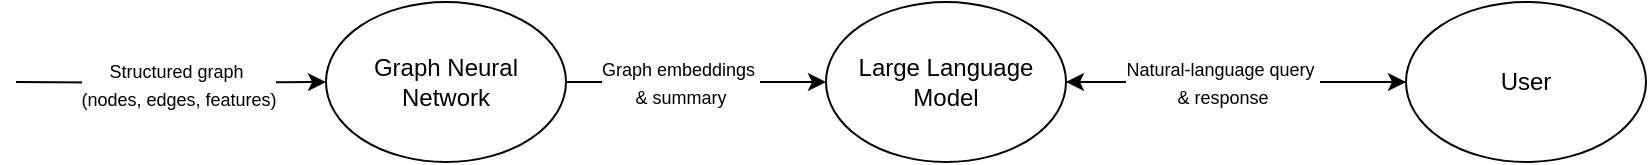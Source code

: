 <mxfile version="28.2.4">
  <diagram name="Page-1" id="JUovkKYCvi2NKrRDeC8q">
    <mxGraphModel dx="1844" dy="540" grid="1" gridSize="10" guides="1" tooltips="1" connect="1" arrows="1" fold="1" page="1" pageScale="1" pageWidth="850" pageHeight="1100" math="0" shadow="0">
      <root>
        <mxCell id="0" />
        <mxCell id="1" parent="0" />
        <mxCell id="UWtmCfZB-Didg86jIDm0-3" value="" style="edgeStyle=orthogonalEdgeStyle;rounded=0;orthogonalLoop=1;jettySize=auto;html=1;" edge="1" parent="1" source="UWtmCfZB-Didg86jIDm0-1" target="UWtmCfZB-Didg86jIDm0-2">
          <mxGeometry relative="1" as="geometry" />
        </mxCell>
        <mxCell id="UWtmCfZB-Didg86jIDm0-11" value="&lt;font style=&quot;font-size: 9px;&quot;&gt;Graph embeddings&amp;nbsp;&lt;/font&gt;&lt;div&gt;&lt;font style=&quot;font-size: 9px;&quot;&gt;&amp;amp; summary&lt;/font&gt;&lt;/div&gt;" style="edgeLabel;html=1;align=center;verticalAlign=middle;resizable=0;points=[];" vertex="1" connectable="0" parent="UWtmCfZB-Didg86jIDm0-3">
          <mxGeometry x="-0.125" relative="1" as="geometry">
            <mxPoint as="offset" />
          </mxGeometry>
        </mxCell>
        <mxCell id="UWtmCfZB-Didg86jIDm0-5" value="" style="rounded=0;orthogonalLoop=1;jettySize=auto;html=1;edgeStyle=orthogonalEdgeStyle;" edge="1" parent="1" source="UWtmCfZB-Didg86jIDm0-2" target="UWtmCfZB-Didg86jIDm0-4">
          <mxGeometry relative="1" as="geometry" />
        </mxCell>
        <mxCell id="UWtmCfZB-Didg86jIDm0-1" value="Graph Neural Network" style="ellipse;whiteSpace=wrap;html=1;" vertex="1" parent="1">
          <mxGeometry x="25" y="240" width="120" height="80" as="geometry" />
        </mxCell>
        <mxCell id="UWtmCfZB-Didg86jIDm0-2" value="Large Language Model" style="ellipse;whiteSpace=wrap;html=1;" vertex="1" parent="1">
          <mxGeometry x="275" y="240" width="120" height="80" as="geometry" />
        </mxCell>
        <mxCell id="UWtmCfZB-Didg86jIDm0-6" value="" style="edgeStyle=orthogonalEdgeStyle;rounded=0;orthogonalLoop=1;jettySize=auto;html=1;" edge="1" parent="1" source="UWtmCfZB-Didg86jIDm0-4" target="UWtmCfZB-Didg86jIDm0-2">
          <mxGeometry relative="1" as="geometry" />
        </mxCell>
        <mxCell id="UWtmCfZB-Didg86jIDm0-15" value="&lt;font style=&quot;font-size: 9px;&quot;&gt;Natural-language query&amp;nbsp;&lt;/font&gt;&lt;div&gt;&lt;font style=&quot;font-size: 9px;&quot;&gt;&lt;font style=&quot;&quot;&gt;&amp;amp;&amp;nbsp;&lt;/font&gt;&lt;span style=&quot;background-color: light-dark(#ffffff, var(--ge-dark-color, #121212)); color: light-dark(rgb(0, 0, 0), rgb(255, 255, 255));&quot;&gt;response&lt;/span&gt;&lt;/font&gt;&lt;/div&gt;" style="edgeLabel;html=1;align=center;verticalAlign=middle;resizable=0;points=[];" vertex="1" connectable="0" parent="UWtmCfZB-Didg86jIDm0-6">
          <mxGeometry x="0.131" y="-1" relative="1" as="geometry">
            <mxPoint x="4" y="1" as="offset" />
          </mxGeometry>
        </mxCell>
        <mxCell id="UWtmCfZB-Didg86jIDm0-4" value="User" style="ellipse;whiteSpace=wrap;html=1;" vertex="1" parent="1">
          <mxGeometry x="565" y="240" width="120" height="80" as="geometry" />
        </mxCell>
        <mxCell id="UWtmCfZB-Didg86jIDm0-9" value="" style="edgeStyle=orthogonalEdgeStyle;rounded=0;orthogonalLoop=1;jettySize=auto;html=1;" edge="1" parent="1" target="UWtmCfZB-Didg86jIDm0-1">
          <mxGeometry relative="1" as="geometry">
            <mxPoint x="-130" y="280" as="sourcePoint" />
          </mxGeometry>
        </mxCell>
        <mxCell id="UWtmCfZB-Didg86jIDm0-14" value="&lt;font style=&quot;font-size: 9px;&quot;&gt;Structured graph&amp;nbsp;&lt;/font&gt;&lt;div&gt;&lt;font style=&quot;font-size: 9px;&quot;&gt;(nodes, edges, features)&lt;/font&gt;&lt;/div&gt;" style="edgeLabel;html=1;align=center;verticalAlign=middle;resizable=0;points=[];" vertex="1" connectable="0" parent="UWtmCfZB-Didg86jIDm0-9">
          <mxGeometry x="-0.08" relative="1" as="geometry">
            <mxPoint x="9" as="offset" />
          </mxGeometry>
        </mxCell>
      </root>
    </mxGraphModel>
  </diagram>
</mxfile>
